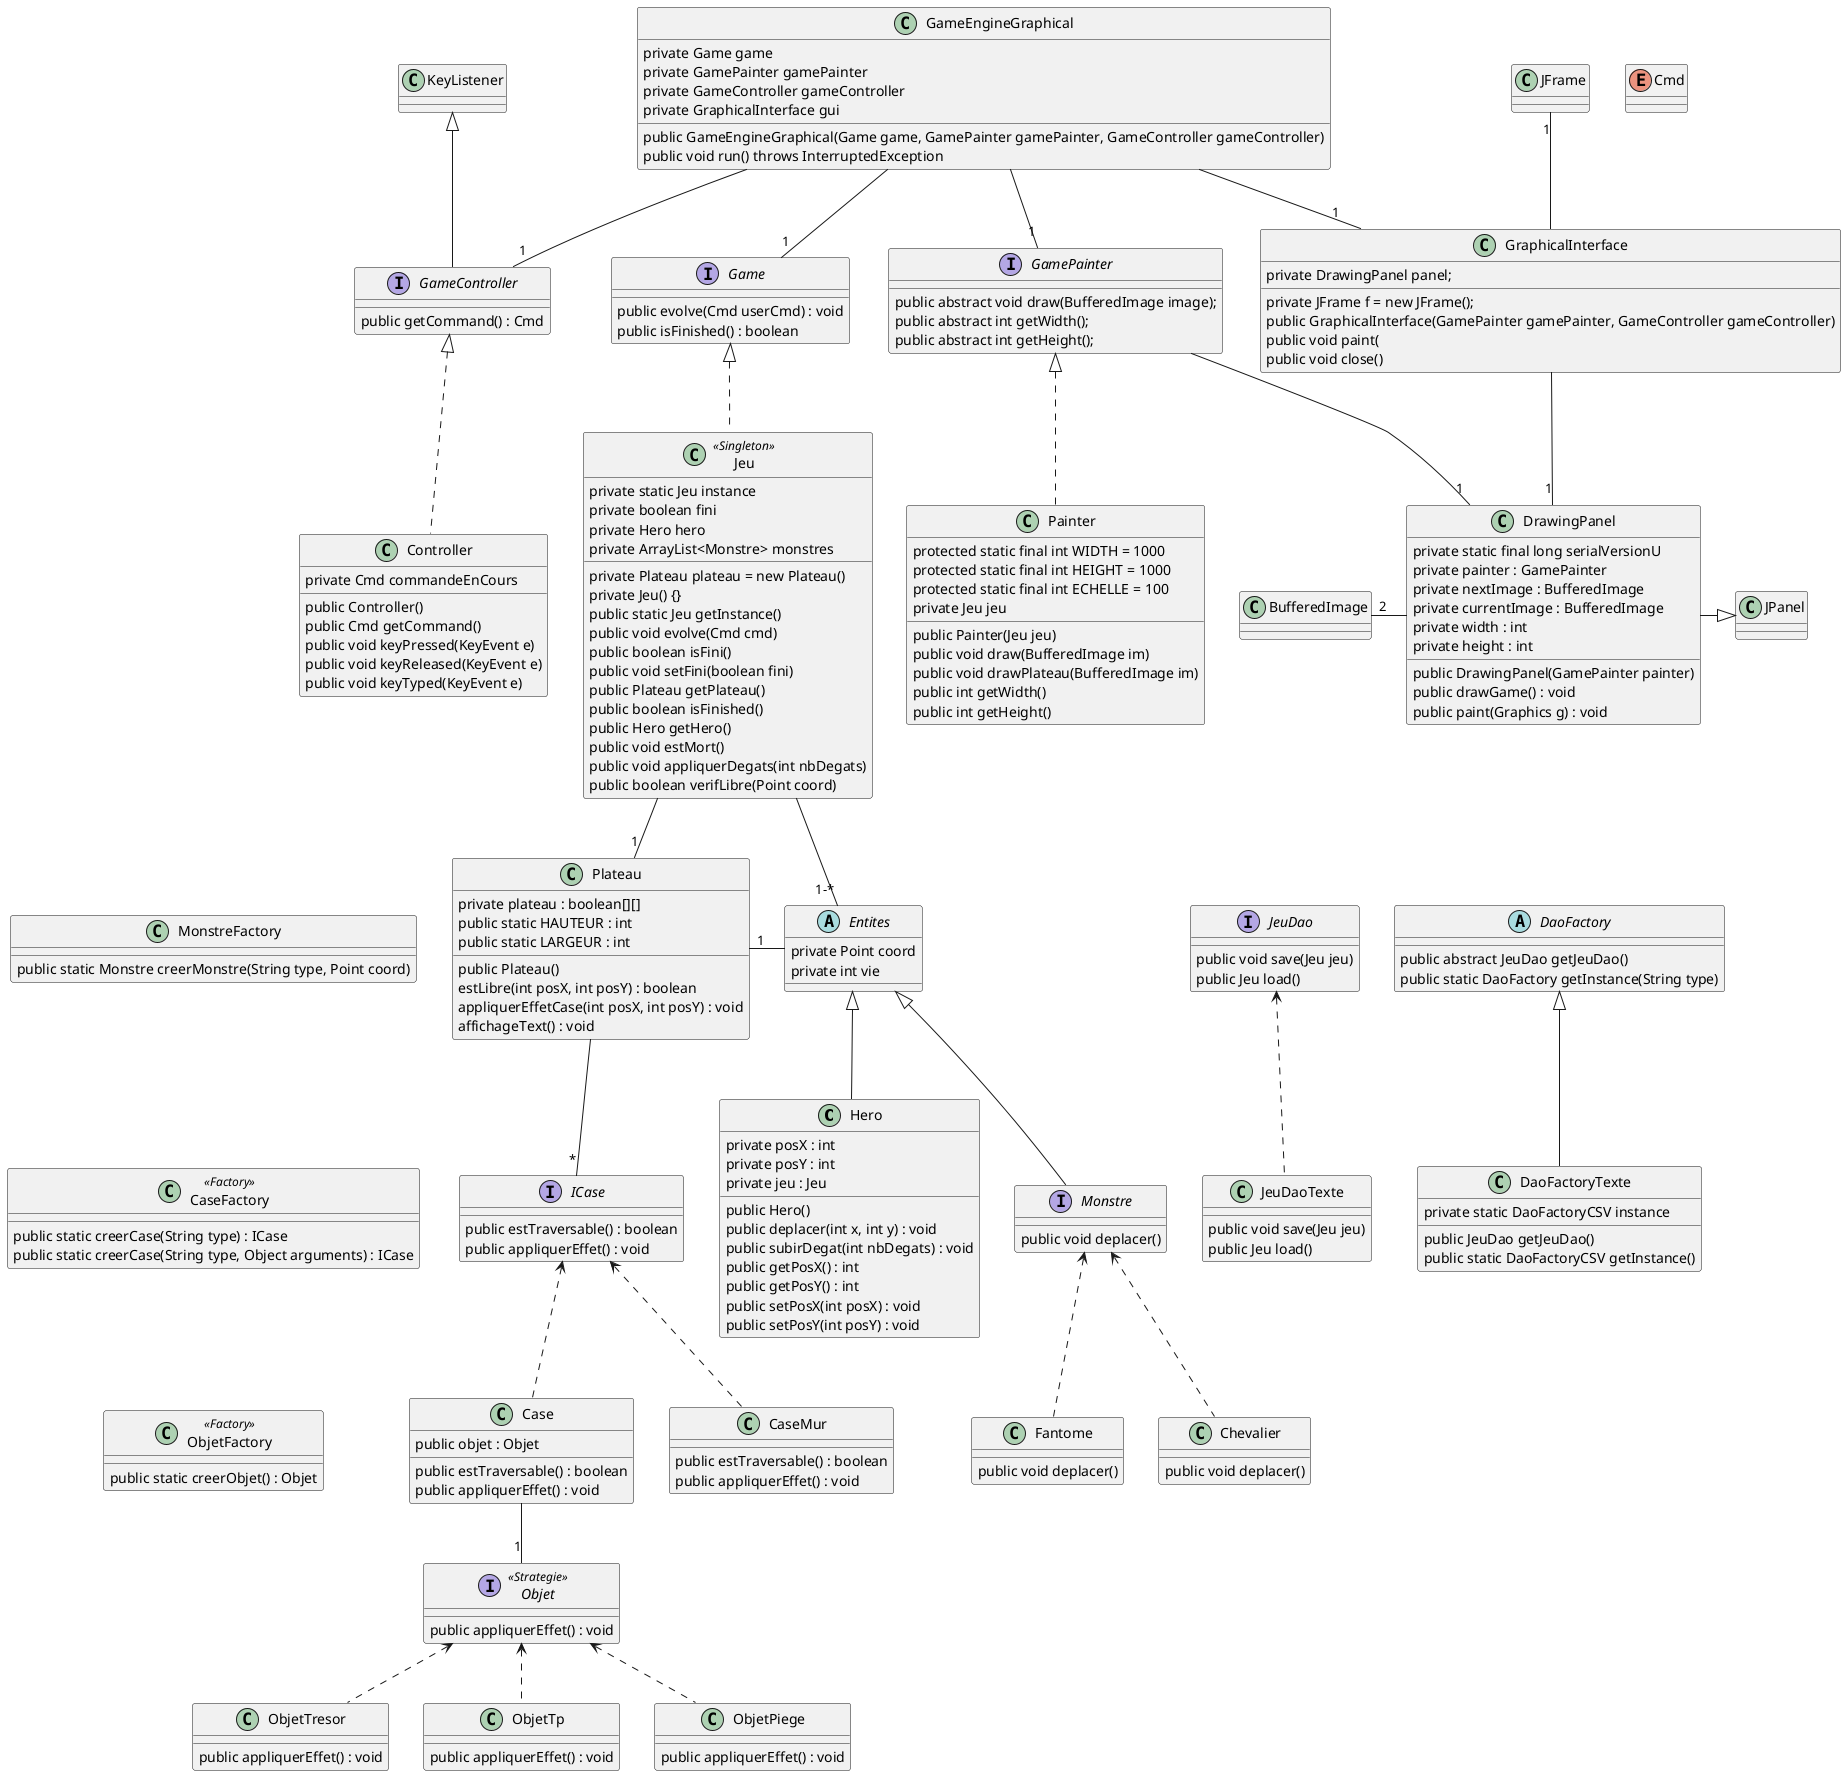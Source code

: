 @startuml
	Class Hero extends Entites {
		private posX : int
		private posY : int
		private jeu : Jeu

		public Hero()
		public deplacer(int x, int y) : void
		public subirDegat(int nbDegats) : void
		public getPosX() : int
		public getPosY() : int
        public setPosX(int posX) : void
        public setPosY(int posY) : void
	}

	Abstract Entites {
	    private Point coord
	    private int vie
	}

	Class Chevalier {
	    public void deplacer()
	}

	Class Fantome {
    	    public void deplacer()
    }

	Interface Monstre extends Entites{
	    public void deplacer()
	}

	Class Plateau {
        private plateau : boolean[][]
        public static HAUTEUR : int
        public static LARGEUR : int

        public Plateau()
        estLibre(int posX, int posY) : boolean
        appliquerEffetCase(int posX, int posY) : void
        affichageText() : void

	}

	Class CaseFactory <<Factory>>{
	    public static creerCase(String type) : ICase
	    public static creerCase(String type, Object arguments) : ICase
	}

	Class ObjetFactory <<Factory>>{
	    public static creerObjet() : Objet
	}

	Interface ICase {
	    public estTraversable() : boolean
	    public appliquerEffet() : void
	}

	Interface Objet <<Strategie>>{
	    public appliquerEffet() : void
	}

	Class CaseMur {
	    public estTraversable() : boolean
	    public appliquerEffet() : void
	}

	Class ObjetTresor {
	    public appliquerEffet() : void
	}

	Class ObjetTp {
	    public appliquerEffet() : void
	}

	Class Case {
	    public objet : Objet
	    public estTraversable() : boolean
	    public appliquerEffet() : void
	}

    Class DrawingPanel {
        private static final long serialVersionU
        private painter : GamePainter
        private nextImage : BufferedImage
        private currentImage : BufferedImage
        private width : int
        private height : int
        public DrawingPanel(GamePainter painter)
        public drawGame() : void
        public paint(Graphics g) : void
    }

    Interface Game {
        public evolve(Cmd userCmd) : void
        public isFinished() : boolean
    }

    Interface GameController extends KeyListener {
        public getCommand() : Cmd
    }

    Class KeyListener

    Class GameEngineGraphical {
    	private Game game
    	private GamePainter gamePainter
    	private GameController gameController
    	private GraphicalInterface gui
    	public GameEngineGraphical(Game game, GamePainter gamePainter, GameController gameController)
    	public void run() throws InterruptedException

    }

    interface GamePainter {
    	public abstract void draw(BufferedImage image);
    	public abstract int getWidth();
    	public abstract int getHeight();
    }

    class GraphicalInterface  {
    	private DrawingPanel panel;
    	private JFrame f = new JFrame();
    	public GraphicalInterface(GamePainter gamePainter, GameController gameController)
    	public void paint(
    	public void close()
    }

	Class ObjetPiege {
	    public appliquerEffet() : void
	}

	Enum Cmd

	class Controller implements GameController{
    	private Cmd commandeEnCours
    	public Controller()
    	public Cmd getCommand()
    	public void keyPressed(KeyEvent e)
    	public void keyReleased(KeyEvent e)
    	public void keyTyped(KeyEvent e)

    }

    class Painter implements GamePainter {
    	protected static final int WIDTH = 1000
    	protected static final int HEIGHT = 1000
    	protected static final int ECHELLE = 100
    	private Jeu jeu
    	public Painter(Jeu jeu)
    	public void draw(BufferedImage im)
    	public void drawPlateau(BufferedImage im)
    	public int getWidth()
    	public int getHeight()
    }

    class Jeu <<Singleton>> implements Game {

        private static Jeu instance
        private boolean fini
        private Hero hero
        private ArrayList<Monstre> monstres
        private Plateau plateau = new Plateau()
        private Jeu() {}
        public static Jeu getInstance()
        public void evolve(Cmd cmd)
        public boolean isFini()
        public void setFini(boolean fini)
        public Plateau getPlateau()
        public boolean isFinished()
        public Hero getHero()
        public void estMort()
        public void appliquerDegats(int nbDegats)
        public boolean verifLibre(Point coord)
    }

    abstract DaoFactory {
           public abstract JeuDao getJeuDao()
           public static DaoFactory getInstance(String type)
       }

       class DaoFactoryTexte {
           private static DaoFactoryCSV instance
           public JeuDao getJeuDao()
           public static DaoFactoryCSV getInstance()
       }

       Interface JeuDao {
           public void save(Jeu jeu)
           public Jeu load()
       }

       class JeuDaoTexte{
           public void save(Jeu jeu)
           public Jeu load()
       }

    class MonstreFactory {
        public static Monstre creerMonstre(String type, Point coord)
    }

    GamePainter -- "1" DrawingPanel
    GraphicalInterface -- "1" DrawingPanel
    JFrame "1" -- GraphicalInterface
    GameEngineGraphical -- "1" Game
    GameEngineGraphical -- "1" GamePainter
    GameEngineGraphical -- "1" GameController
    GameEngineGraphical -- "1" GraphicalInterface
    Objet <.. ObjetPiege
    ICase <.. Case
    ICase <.. CaseMur
    Objet <.. ObjetTresor
    Objet <.. ObjetTp
    Case -- "1" Objet
    Plateau -- "*" ICase
    Plateau "1" -right- Entites
	Jeu -down- "1-*" Entites
	Jeu -down- "1" Plateau
	CaseFactory -[hidden]- ObjetFactory
	JPanel <|-left- DrawingPanel
	BufferedImage "2" -right- DrawingPanel
	Plateau -[hidden]left- MonstreFactory
	DaoFactory <|-- DaoFactoryTexte
    JeuDao <.. JeuDaoTexte
    Entites -[hidden]right- JeuDao
    JeuDao -[hidden]right- DaoFactory
    Monstre <.. Chevalier
    Monstre <.. Fantome
    MonstreFactory -[hidden]- CaseFactory

@enduml
